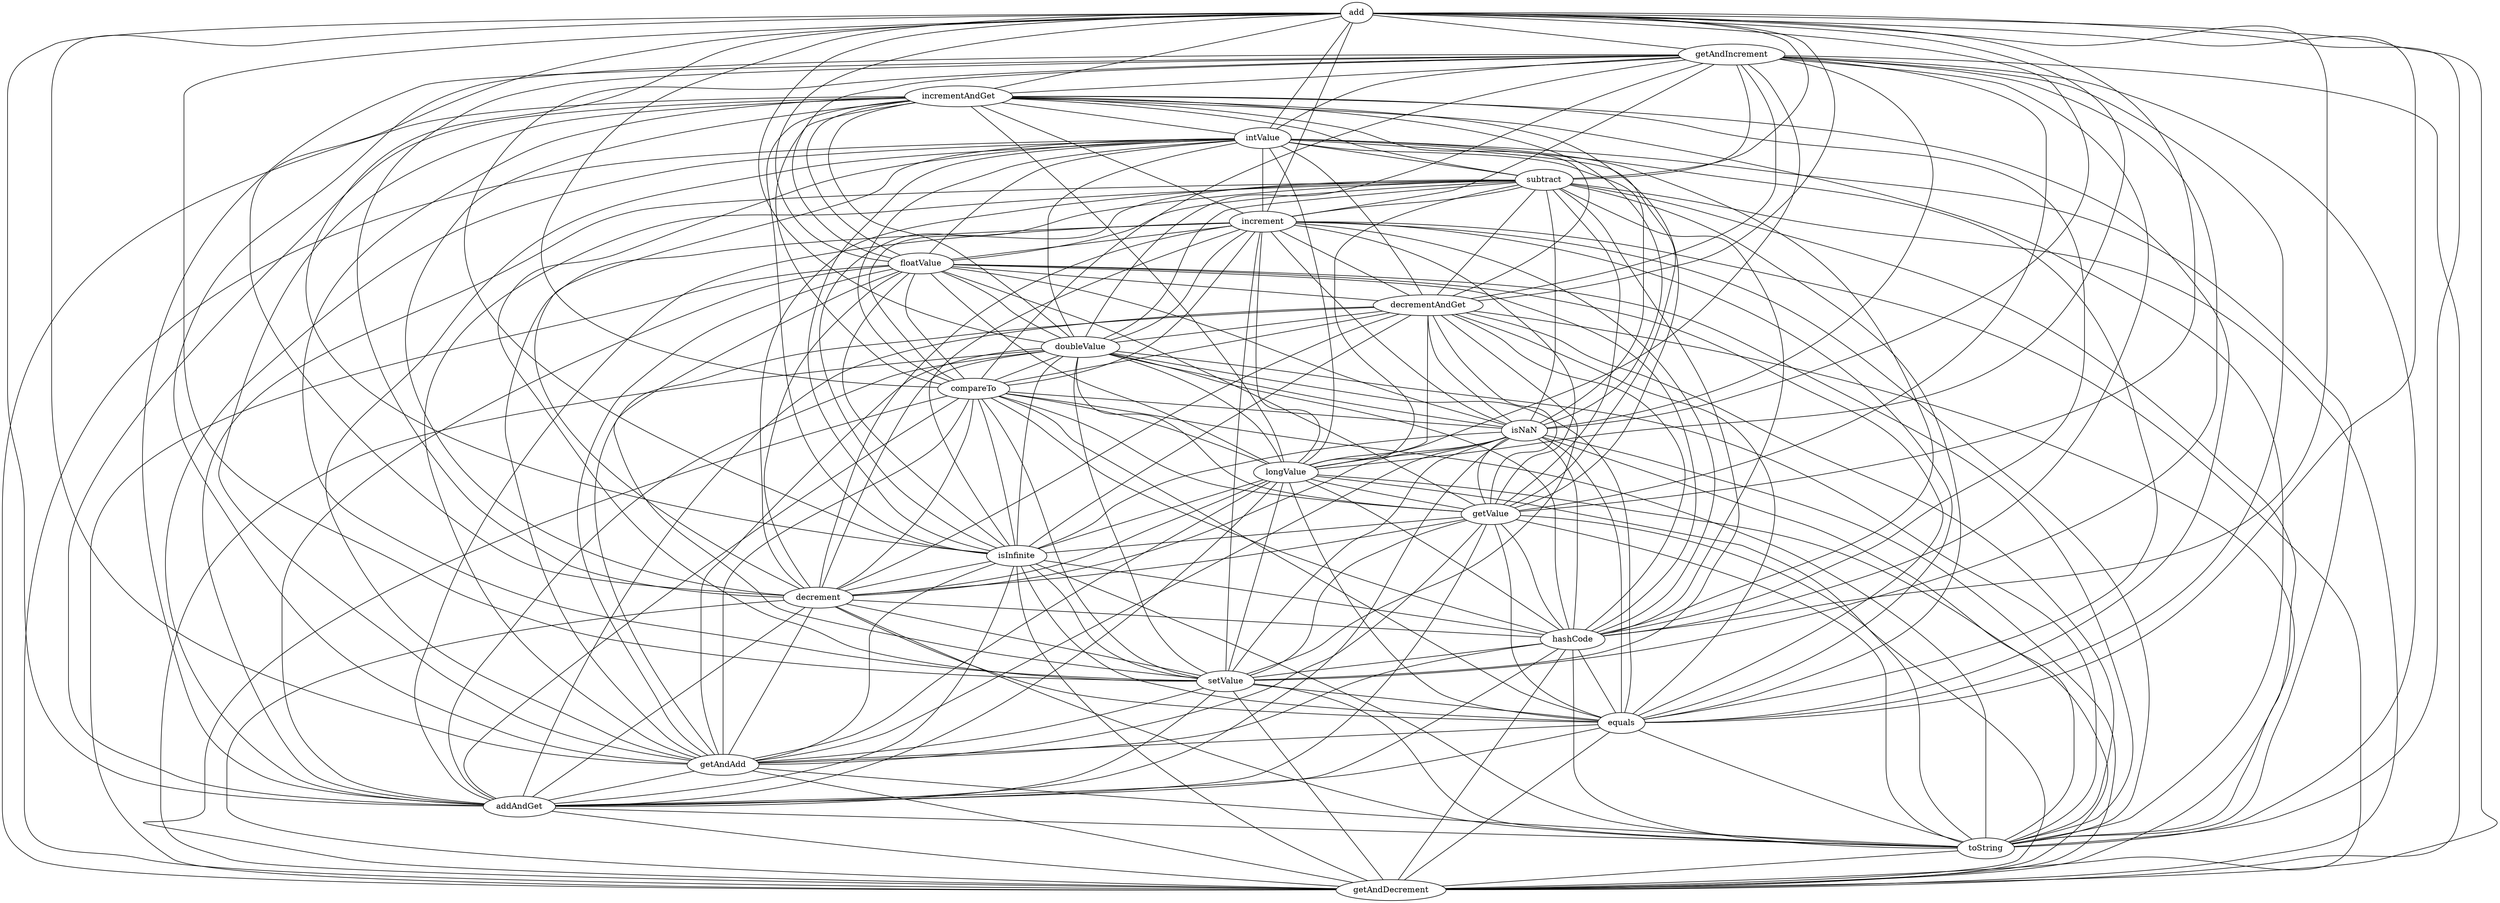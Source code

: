 strict graph ip_map {
add--getAndIncrement;
add--incrementAndGet;
add--intValue;
add--subtract;
add--increment;
add--floatValue;
add--decrementAndGet;
add--doubleValue;
add--compareTo;
add--isNaN;
add--longValue;
add--getValue;
add--isInfinite;
add--decrement;
add--hashCode;
add--setValue;
add--equals;
add--getAndAdd;
add--addAndGet;
add--toString;
add--getAndDecrement;
getAndIncrement--incrementAndGet;
getAndIncrement--intValue;
getAndIncrement--subtract;
getAndIncrement--increment;
getAndIncrement--floatValue;
getAndIncrement--decrementAndGet;
getAndIncrement--doubleValue;
getAndIncrement--compareTo;
getAndIncrement--isNaN;
getAndIncrement--longValue;
getAndIncrement--getValue;
getAndIncrement--isInfinite;
getAndIncrement--decrement;
getAndIncrement--hashCode;
getAndIncrement--setValue;
getAndIncrement--equals;
getAndIncrement--getAndAdd;
getAndIncrement--addAndGet;
getAndIncrement--toString;
getAndIncrement--getAndDecrement;
incrementAndGet--intValue;
incrementAndGet--subtract;
incrementAndGet--increment;
incrementAndGet--floatValue;
incrementAndGet--decrementAndGet;
incrementAndGet--doubleValue;
incrementAndGet--compareTo;
incrementAndGet--isNaN;
incrementAndGet--longValue;
incrementAndGet--getValue;
incrementAndGet--isInfinite;
incrementAndGet--decrement;
incrementAndGet--hashCode;
incrementAndGet--setValue;
incrementAndGet--equals;
incrementAndGet--getAndAdd;
incrementAndGet--addAndGet;
incrementAndGet--toString;
incrementAndGet--getAndDecrement;
intValue--subtract;
intValue--increment;
intValue--floatValue;
intValue--decrementAndGet;
intValue--doubleValue;
intValue--compareTo;
intValue--isNaN;
intValue--longValue;
intValue--getValue;
intValue--isInfinite;
intValue--decrement;
intValue--hashCode;
intValue--setValue;
intValue--equals;
intValue--getAndAdd;
intValue--addAndGet;
intValue--toString;
intValue--getAndDecrement;
subtract--increment;
subtract--floatValue;
subtract--decrementAndGet;
subtract--doubleValue;
subtract--compareTo;
subtract--isNaN;
subtract--longValue;
subtract--getValue;
subtract--isInfinite;
subtract--decrement;
subtract--hashCode;
subtract--setValue;
subtract--equals;
subtract--getAndAdd;
subtract--addAndGet;
subtract--toString;
subtract--getAndDecrement;
increment--floatValue;
increment--decrementAndGet;
increment--doubleValue;
increment--compareTo;
increment--isNaN;
increment--longValue;
increment--getValue;
increment--isInfinite;
increment--decrement;
increment--hashCode;
increment--setValue;
increment--equals;
increment--getAndAdd;
increment--addAndGet;
increment--toString;
increment--getAndDecrement;
floatValue--decrementAndGet;
floatValue--doubleValue;
floatValue--compareTo;
floatValue--isNaN;
floatValue--longValue;
floatValue--getValue;
floatValue--isInfinite;
floatValue--decrement;
floatValue--hashCode;
floatValue--setValue;
floatValue--equals;
floatValue--getAndAdd;
floatValue--addAndGet;
floatValue--toString;
floatValue--getAndDecrement;
decrementAndGet--doubleValue;
decrementAndGet--compareTo;
decrementAndGet--isNaN;
decrementAndGet--longValue;
decrementAndGet--getValue;
decrementAndGet--isInfinite;
decrementAndGet--decrement;
decrementAndGet--hashCode;
decrementAndGet--setValue;
decrementAndGet--equals;
decrementAndGet--getAndAdd;
decrementAndGet--addAndGet;
decrementAndGet--toString;
decrementAndGet--getAndDecrement;
doubleValue--compareTo;
doubleValue--isNaN;
doubleValue--longValue;
doubleValue--getValue;
doubleValue--isInfinite;
doubleValue--decrement;
doubleValue--hashCode;
doubleValue--setValue;
doubleValue--equals;
doubleValue--getAndAdd;
doubleValue--addAndGet;
doubleValue--toString;
doubleValue--getAndDecrement;
compareTo--getValue;
compareTo--isInfinite;
compareTo--decrement;
compareTo--hashCode;
compareTo--setValue;
compareTo--equals;
compareTo--getAndAdd;
compareTo--addAndGet;
compareTo--toString;
compareTo--isNaN;
compareTo--getAndDecrement;
compareTo--longValue;
isNaN--getValue;
isNaN--isInfinite;
isNaN--decrement;
isNaN--hashCode;
isNaN--setValue;
isNaN--equals;
isNaN--getAndAdd;
isNaN--addAndGet;
isNaN--toString;
isNaN--getAndDecrement;
isNaN--longValue;
longValue--getValue;
longValue--isInfinite;
longValue--decrement;
longValue--hashCode;
longValue--setValue;
longValue--equals;
longValue--getAndAdd;
longValue--addAndGet;
longValue--toString;
longValue--getAndDecrement;
getValue--isInfinite;
getValue--decrement;
getValue--hashCode;
getValue--setValue;
getValue--equals;
getValue--getAndAdd;
getValue--addAndGet;
getValue--toString;
getValue--getAndDecrement;
isInfinite--decrement;
isInfinite--hashCode;
isInfinite--setValue;
isInfinite--equals;
isInfinite--getAndAdd;
isInfinite--addAndGet;
isInfinite--toString;
isInfinite--getAndDecrement;
decrement--hashCode;
decrement--setValue;
decrement--equals;
decrement--getAndAdd;
decrement--addAndGet;
decrement--toString;
decrement--getAndDecrement;
hashCode--setValue;
hashCode--equals;
hashCode--getAndAdd;
hashCode--addAndGet;
hashCode--toString;
hashCode--getAndDecrement;
setValue--equals;
setValue--getAndAdd;
setValue--addAndGet;
setValue--toString;
setValue--getAndDecrement;
equals--getAndAdd;
equals--addAndGet;
equals--toString;
equals--getAndDecrement;
getAndAdd--addAndGet;
getAndAdd--toString;
getAndAdd--getAndDecrement;
addAndGet--toString;
addAndGet--getAndDecrement;
toString--getAndDecrement;
}